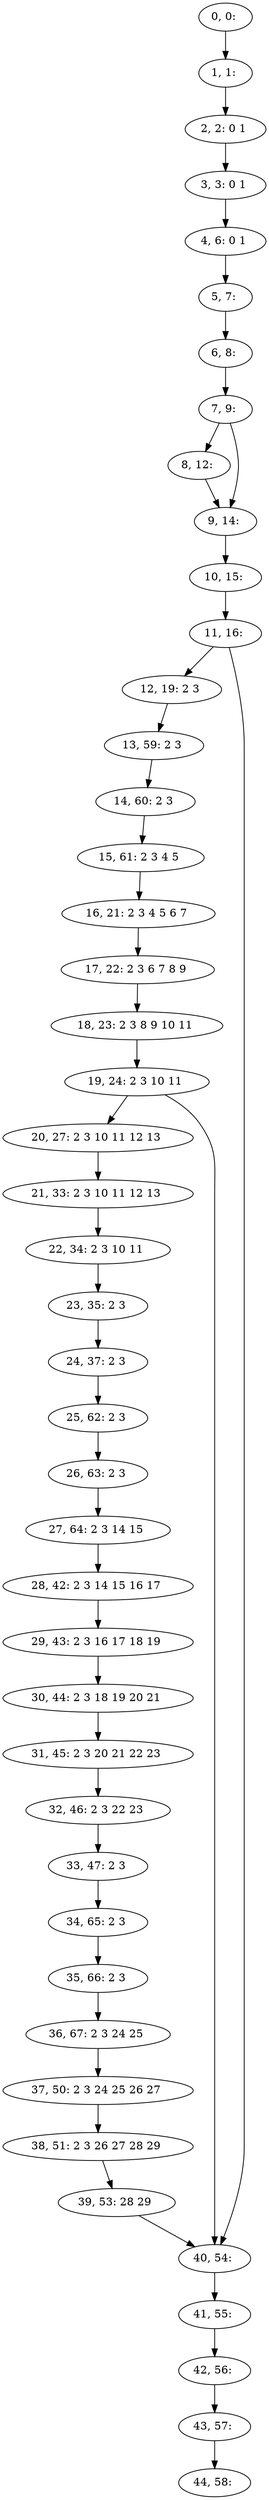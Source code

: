 digraph G {
0[label="0, 0: "];
1[label="1, 1: "];
2[label="2, 2: 0 1 "];
3[label="3, 3: 0 1 "];
4[label="4, 6: 0 1 "];
5[label="5, 7: "];
6[label="6, 8: "];
7[label="7, 9: "];
8[label="8, 12: "];
9[label="9, 14: "];
10[label="10, 15: "];
11[label="11, 16: "];
12[label="12, 19: 2 3 "];
13[label="13, 59: 2 3 "];
14[label="14, 60: 2 3 "];
15[label="15, 61: 2 3 4 5 "];
16[label="16, 21: 2 3 4 5 6 7 "];
17[label="17, 22: 2 3 6 7 8 9 "];
18[label="18, 23: 2 3 8 9 10 11 "];
19[label="19, 24: 2 3 10 11 "];
20[label="20, 27: 2 3 10 11 12 13 "];
21[label="21, 33: 2 3 10 11 12 13 "];
22[label="22, 34: 2 3 10 11 "];
23[label="23, 35: 2 3 "];
24[label="24, 37: 2 3 "];
25[label="25, 62: 2 3 "];
26[label="26, 63: 2 3 "];
27[label="27, 64: 2 3 14 15 "];
28[label="28, 42: 2 3 14 15 16 17 "];
29[label="29, 43: 2 3 16 17 18 19 "];
30[label="30, 44: 2 3 18 19 20 21 "];
31[label="31, 45: 2 3 20 21 22 23 "];
32[label="32, 46: 2 3 22 23 "];
33[label="33, 47: 2 3 "];
34[label="34, 65: 2 3 "];
35[label="35, 66: 2 3 "];
36[label="36, 67: 2 3 24 25 "];
37[label="37, 50: 2 3 24 25 26 27 "];
38[label="38, 51: 2 3 26 27 28 29 "];
39[label="39, 53: 28 29 "];
40[label="40, 54: "];
41[label="41, 55: "];
42[label="42, 56: "];
43[label="43, 57: "];
44[label="44, 58: "];
0->1 ;
1->2 ;
2->3 ;
3->4 ;
4->5 ;
5->6 ;
6->7 ;
7->8 ;
7->9 ;
8->9 ;
9->10 ;
10->11 ;
11->12 ;
11->40 ;
12->13 ;
13->14 ;
14->15 ;
15->16 ;
16->17 ;
17->18 ;
18->19 ;
19->20 ;
19->40 ;
20->21 ;
21->22 ;
22->23 ;
23->24 ;
24->25 ;
25->26 ;
26->27 ;
27->28 ;
28->29 ;
29->30 ;
30->31 ;
31->32 ;
32->33 ;
33->34 ;
34->35 ;
35->36 ;
36->37 ;
37->38 ;
38->39 ;
39->40 ;
40->41 ;
41->42 ;
42->43 ;
43->44 ;
}
